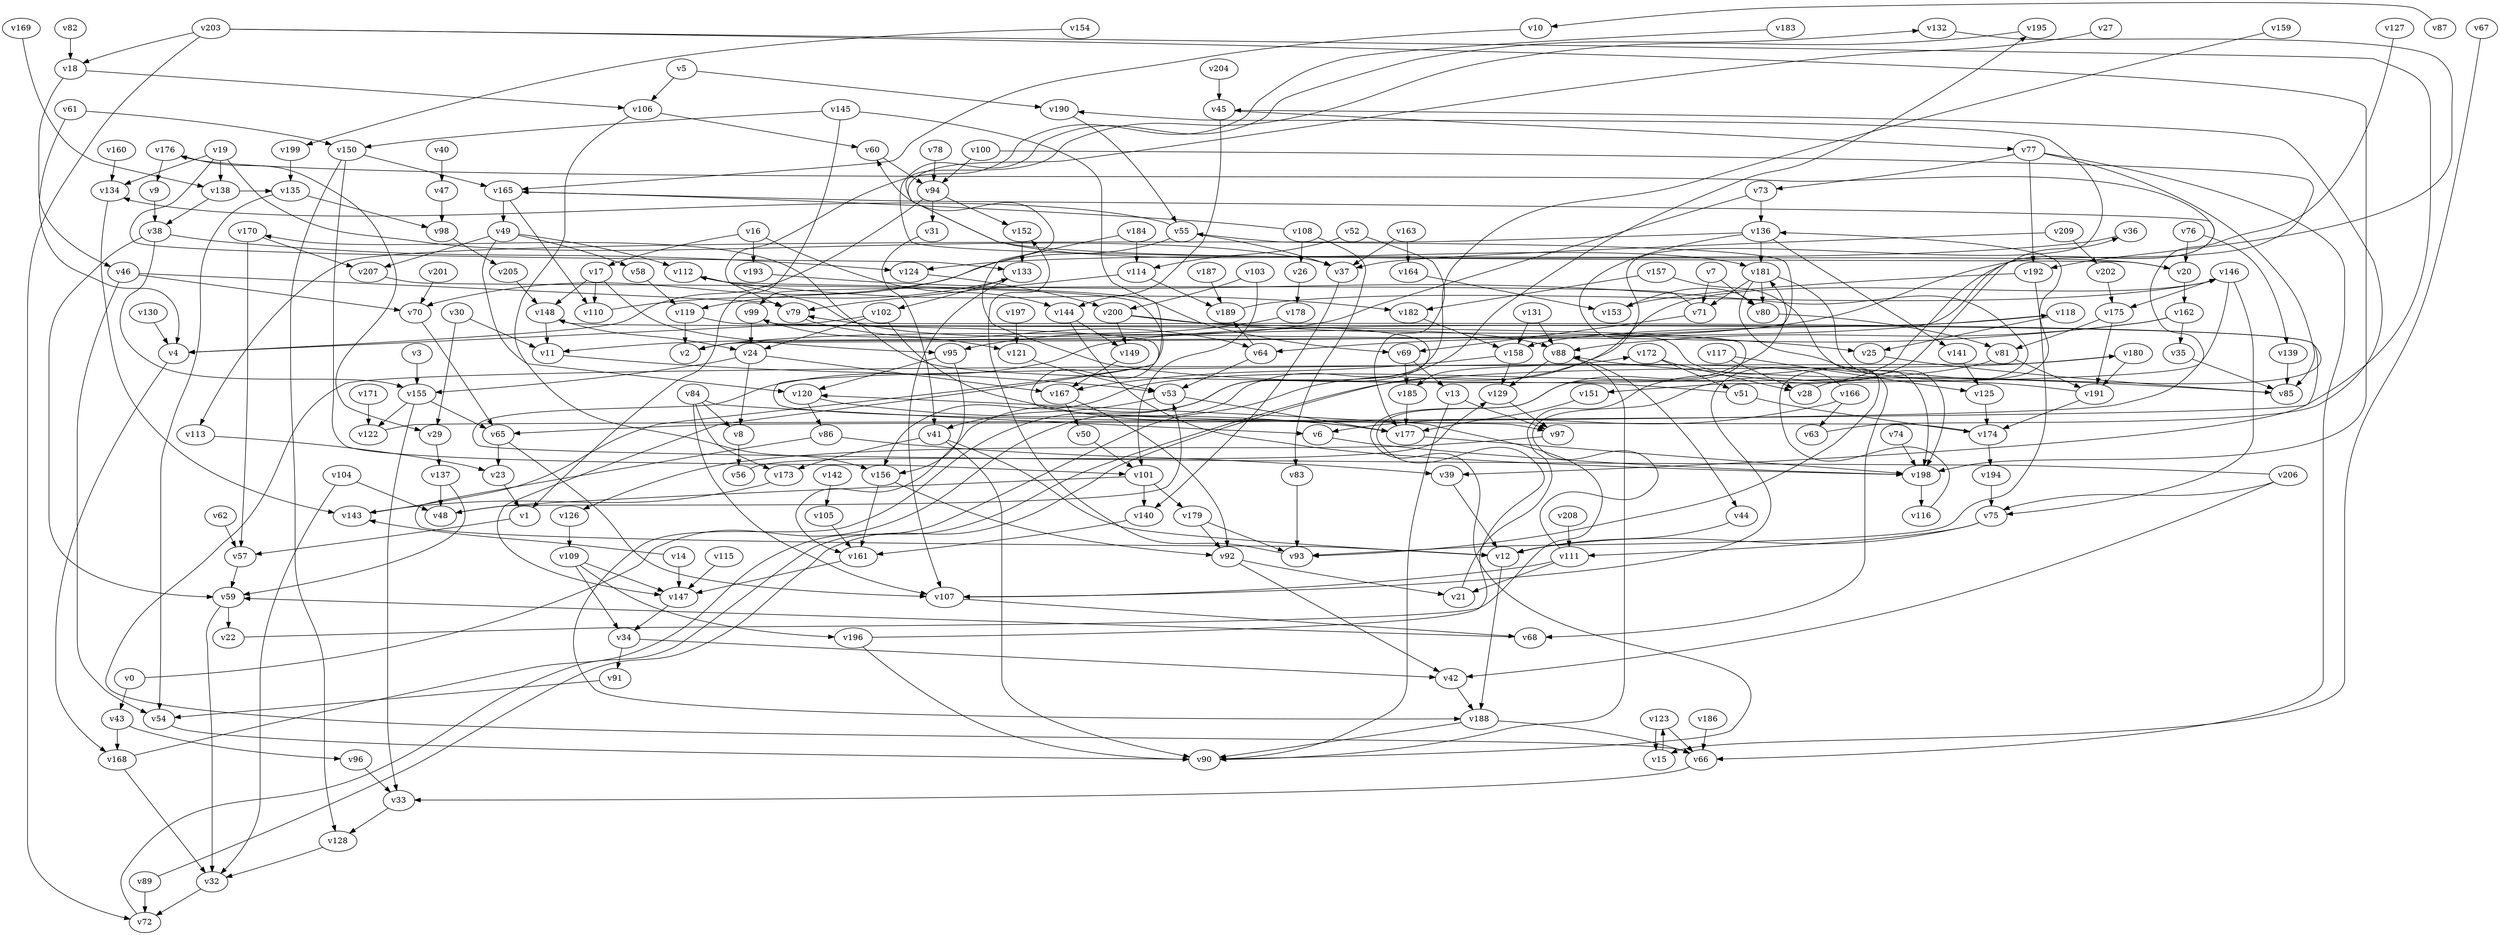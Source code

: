 // Benchmark game 312 - 210 vertices
// time_bound: 54
// targets: v135
digraph G {
    v0 [name="v0", player=0];
    v1 [name="v1", player=1];
    v2 [name="v2", player=1];
    v3 [name="v3", player=1];
    v4 [name="v4", player=0];
    v5 [name="v5", player=0];
    v6 [name="v6", player=0];
    v7 [name="v7", player=0];
    v8 [name="v8", player=0];
    v9 [name="v9", player=1];
    v10 [name="v10", player=1];
    v11 [name="v11", player=0];
    v12 [name="v12", player=1];
    v13 [name="v13", player=0];
    v14 [name="v14", player=0];
    v15 [name="v15", player=1];
    v16 [name="v16", player=0];
    v17 [name="v17", player=0];
    v18 [name="v18", player=0];
    v19 [name="v19", player=1];
    v20 [name="v20", player=0];
    v21 [name="v21", player=0];
    v22 [name="v22", player=0];
    v23 [name="v23", player=0];
    v24 [name="v24", player=0];
    v25 [name="v25", player=0];
    v26 [name="v26", player=1];
    v27 [name="v27", player=1];
    v28 [name="v28", player=0];
    v29 [name="v29", player=1];
    v30 [name="v30", player=0];
    v31 [name="v31", player=0];
    v32 [name="v32", player=1];
    v33 [name="v33", player=1];
    v34 [name="v34", player=0];
    v35 [name="v35", player=1];
    v36 [name="v36", player=1];
    v37 [name="v37", player=0];
    v38 [name="v38", player=0];
    v39 [name="v39", player=1];
    v40 [name="v40", player=0];
    v41 [name="v41", player=1];
    v42 [name="v42", player=1];
    v43 [name="v43", player=1];
    v44 [name="v44", player=0];
    v45 [name="v45", player=1];
    v46 [name="v46", player=0];
    v47 [name="v47", player=1];
    v48 [name="v48", player=1];
    v49 [name="v49", player=0];
    v50 [name="v50", player=1];
    v51 [name="v51", player=0];
    v52 [name="v52", player=0];
    v53 [name="v53", player=1];
    v54 [name="v54", player=0];
    v55 [name="v55", player=0];
    v56 [name="v56", player=0];
    v57 [name="v57", player=0];
    v58 [name="v58", player=1];
    v59 [name="v59", player=0];
    v60 [name="v60", player=0];
    v61 [name="v61", player=1];
    v62 [name="v62", player=1];
    v63 [name="v63", player=0];
    v64 [name="v64", player=0];
    v65 [name="v65", player=1];
    v66 [name="v66", player=0];
    v67 [name="v67", player=1];
    v68 [name="v68", player=0];
    v69 [name="v69", player=1];
    v70 [name="v70", player=0];
    v71 [name="v71", player=1];
    v72 [name="v72", player=0];
    v73 [name="v73", player=0];
    v74 [name="v74", player=0];
    v75 [name="v75", player=1];
    v76 [name="v76", player=1];
    v77 [name="v77", player=1];
    v78 [name="v78", player=0];
    v79 [name="v79", player=1];
    v80 [name="v80", player=1];
    v81 [name="v81", player=1];
    v82 [name="v82", player=1];
    v83 [name="v83", player=1];
    v84 [name="v84", player=0];
    v85 [name="v85", player=0];
    v86 [name="v86", player=1];
    v87 [name="v87", player=1];
    v88 [name="v88", player=1];
    v89 [name="v89", player=0];
    v90 [name="v90", player=1];
    v91 [name="v91", player=1];
    v92 [name="v92", player=0];
    v93 [name="v93", player=0];
    v94 [name="v94", player=1];
    v95 [name="v95", player=0];
    v96 [name="v96", player=0];
    v97 [name="v97", player=1];
    v98 [name="v98", player=0];
    v99 [name="v99", player=1];
    v100 [name="v100", player=0];
    v101 [name="v101", player=1];
    v102 [name="v102", player=1];
    v103 [name="v103", player=0];
    v104 [name="v104", player=1];
    v105 [name="v105", player=1];
    v106 [name="v106", player=0];
    v107 [name="v107", player=1];
    v108 [name="v108", player=1];
    v109 [name="v109", player=0];
    v110 [name="v110", player=1];
    v111 [name="v111", player=1];
    v112 [name="v112", player=0];
    v113 [name="v113", player=1];
    v114 [name="v114", player=0];
    v115 [name="v115", player=0];
    v116 [name="v116", player=0];
    v117 [name="v117", player=0];
    v118 [name="v118", player=0];
    v119 [name="v119", player=0];
    v120 [name="v120", player=1];
    v121 [name="v121", player=0];
    v122 [name="v122", player=1];
    v123 [name="v123", player=0];
    v124 [name="v124", player=1];
    v125 [name="v125", player=1];
    v126 [name="v126", player=0];
    v127 [name="v127", player=0];
    v128 [name="v128", player=0];
    v129 [name="v129", player=1];
    v130 [name="v130", player=0];
    v131 [name="v131", player=0];
    v132 [name="v132", player=1];
    v133 [name="v133", player=0];
    v134 [name="v134", player=0];
    v135 [name="v135", player=1, target=1];
    v136 [name="v136", player=1];
    v137 [name="v137", player=1];
    v138 [name="v138", player=1];
    v139 [name="v139", player=0];
    v140 [name="v140", player=0];
    v141 [name="v141", player=1];
    v142 [name="v142", player=1];
    v143 [name="v143", player=0];
    v144 [name="v144", player=1];
    v145 [name="v145", player=1];
    v146 [name="v146", player=1];
    v147 [name="v147", player=0];
    v148 [name="v148", player=1];
    v149 [name="v149", player=0];
    v150 [name="v150", player=0];
    v151 [name="v151", player=1];
    v152 [name="v152", player=0];
    v153 [name="v153", player=0];
    v154 [name="v154", player=0];
    v155 [name="v155", player=0];
    v156 [name="v156", player=1];
    v157 [name="v157", player=0];
    v158 [name="v158", player=1];
    v159 [name="v159", player=0];
    v160 [name="v160", player=0];
    v161 [name="v161", player=0];
    v162 [name="v162", player=0];
    v163 [name="v163", player=1];
    v164 [name="v164", player=1];
    v165 [name="v165", player=1];
    v166 [name="v166", player=1];
    v167 [name="v167", player=1];
    v168 [name="v168", player=0];
    v169 [name="v169", player=0];
    v170 [name="v170", player=1];
    v171 [name="v171", player=1];
    v172 [name="v172", player=0];
    v173 [name="v173", player=1];
    v174 [name="v174", player=0];
    v175 [name="v175", player=1];
    v176 [name="v176", player=0];
    v177 [name="v177", player=0];
    v178 [name="v178", player=0];
    v179 [name="v179", player=0];
    v180 [name="v180", player=1];
    v181 [name="v181", player=0];
    v182 [name="v182", player=1];
    v183 [name="v183", player=1];
    v184 [name="v184", player=0];
    v185 [name="v185", player=1];
    v186 [name="v186", player=1];
    v187 [name="v187", player=0];
    v188 [name="v188", player=1];
    v189 [name="v189", player=1];
    v190 [name="v190", player=1];
    v191 [name="v191", player=1];
    v192 [name="v192", player=0];
    v193 [name="v193", player=1];
    v194 [name="v194", player=1];
    v195 [name="v195", player=0];
    v196 [name="v196", player=0];
    v197 [name="v197", player=0];
    v198 [name="v198", player=0];
    v199 [name="v199", player=0];
    v200 [name="v200", player=1];
    v201 [name="v201", player=1];
    v202 [name="v202", player=1];
    v203 [name="v203", player=1];
    v204 [name="v204", player=1];
    v205 [name="v205", player=1];
    v206 [name="v206", player=0];
    v207 [name="v207", player=1];
    v208 [name="v208", player=0];
    v209 [name="v209", player=0];

    v0 -> v195 [constraint="t >= 5"];
    v1 -> v57;
    v2 -> v55 [constraint="t mod 5 == 0"];
    v3 -> v155;
    v4 -> v168;
    v5 -> v190;
    v6 -> v198;
    v7 -> v80;
    v8 -> v56;
    v9 -> v38;
    v10 -> v165 [constraint="t mod 5 == 3"];
    v11 -> v53 [constraint="t >= 1"];
    v12 -> v188;
    v13 -> v90;
    v14 -> v143 [constraint="t < 8"];
    v15 -> v123;
    v16 -> v17;
    v17 -> v95;
    v18 -> v106;
    v19 -> v133 [constraint="t mod 4 == 1"];
    v20 -> v132 [constraint="t < 15"];
    v21 -> v176 [constraint="t mod 3 == 2"];
    v22 -> v120 [constraint="t < 12"];
    v23 -> v1;
    v24 -> v8;
    v25 -> v85;
    v26 -> v178;
    v27 -> v181 [constraint="t mod 3 == 1"];
    v28 -> v99 [constraint="t < 6"];
    v29 -> v137;
    v30 -> v11;
    v31 -> v41;
    v32 -> v72;
    v33 -> v128;
    v34 -> v91;
    v35 -> v85;
    v36 -> v124;
    v37 -> v140;
    v38 -> v155;
    v39 -> v12;
    v40 -> v47;
    v41 -> v12;
    v42 -> v188;
    v43 -> v168;
    v44 -> v12;
    v45 -> v144;
    v46 -> v70;
    v47 -> v98;
    v48 -> v53 [constraint="t < 10"];
    v49 -> v207;
    v50 -> v101;
    v51 -> v170 [constraint="t >= 3"];
    v52 -> v114;
    v53 -> v177;
    v54 -> v90;
    v55 -> v134 [constraint="t mod 4 == 0"];
    v56 -> v129 [constraint="t >= 4"];
    v57 -> v59;
    v58 -> v119;
    v59 -> v22;
    v60 -> v94;
    v61 -> v150;
    v62 -> v57;
    v63 -> v45 [constraint="t >= 3"];
    v64 -> v189 [constraint="t < 9"];
    v65 -> v107;
    v66 -> v33;
    v67 -> v15 [constraint="t >= 1"];
    v68 -> v59 [constraint="t < 7"];
    v69 -> v185;
    v70 -> v65;
    v71 -> v99 [constraint="t >= 3"];
    v72 -> v180 [constraint="t < 9"];
    v73 -> v136;
    v74 -> v198;
    v75 -> v12;
    v76 -> v139;
    v77 -> v73;
    v78 -> v94;
    v79 -> v64;
    v80 -> v81;
    v81 -> v156 [constraint="t < 11"];
    v82 -> v18;
    v83 -> v93;
    v84 -> v173;
    v85 -> v88 [constraint="t >= 3"];
    v86 -> v12 [constraint="t >= 3"];
    v87 -> v10 [constraint="t < 8"];
    v88 -> v129;
    v89 -> v190 [constraint="t < 15"];
    v90 -> v181 [constraint="t >= 1"];
    v91 -> v54;
    v92 -> v21;
    v93 -> v152;
    v94 -> v152;
    v95 -> v120;
    v96 -> v33;
    v97 -> v126 [constraint="t mod 3 == 1"];
    v98 -> v205;
    v99 -> v121;
    v100 -> v2 [constraint="t < 8"];
    v101 -> v48;
    v102 -> v177;
    v103 -> v200;
    v104 -> v48;
    v105 -> v161;
    v106 -> v60;
    v107 -> v68;
    v108 -> v165 [constraint="t mod 5 == 2"];
    v109 -> v34;
    v110 -> v133 [constraint="t < 8"];
    v111 -> v36 [constraint="t < 5"];
    v112 -> v88;
    v113 -> v23;
    v114 -> v189;
    v115 -> v147;
    v116 -> v136 [constraint="t mod 3 == 2"];
    v117 -> v125;
    v118 -> v25;
    v119 -> v147 [constraint="t < 5"];
    v120 -> v86;
    v121 -> v53;
    v122 -> v79 [constraint="t >= 3"];
    v123 -> v15;
    v124 -> v200;
    v125 -> v174;
    v126 -> v109;
    v127 -> v151 [constraint="t >= 3"];
    v128 -> v32;
    v129 -> v97;
    v130 -> v4;
    v131 -> v158;
    v132 -> v192 [constraint="t < 13"];
    v133 -> v102;
    v134 -> v143;
    v135 -> v98;
    v136 -> v113 [constraint="t >= 4"];
    v137 -> v59;
    v138 -> v135 [constraint="t mod 5 == 2"];
    v139 -> v85;
    v140 -> v161;
    v141 -> v125;
    v142 -> v105;
    v143 -> v112 [constraint="t < 13"];
    v144 -> v149;
    v145 -> v150;
    v146 -> v75;
    v147 -> v34;
    v148 -> v11;
    v149 -> v167;
    v150 -> v101;
    v151 -> v177;
    v152 -> v133;
    v153 -> v80 [constraint="t mod 4 == 1"];
    v154 -> v199 [constraint="t mod 5 == 2"];
    v155 -> v65;
    v156 -> v92;
    v157 -> v198;
    v158 -> v167;
    v159 -> v161 [constraint="t >= 1"];
    v160 -> v134;
    v161 -> v147;
    v162 -> v64;
    v163 -> v164;
    v164 -> v153;
    v165 -> v2 [constraint="t >= 4"];
    v166 -> v185 [constraint="t < 8"];
    v167 -> v92;
    v168 -> v146 [constraint="t mod 2 == 1"];
    v169 -> v138 [constraint="t >= 3"];
    v170 -> v57;
    v171 -> v122;
    v172 -> v51;
    v173 -> v143;
    v174 -> v172 [constraint="t < 10"];
    v175 -> v81;
    v176 -> v29 [constraint="t >= 4"];
    v177 -> v198;
    v178 -> v95;
    v179 -> v93;
    v180 -> v66 [constraint="t < 8"];
    v181 -> v80;
    v182 -> v158;
    v183 -> v79 [constraint="t < 15"];
    v184 -> v114;
    v185 -> v177;
    v186 -> v66;
    v187 -> v189;
    v188 -> v66;
    v189 -> v146 [constraint="t mod 5 == 2"];
    v190 -> v55;
    v191 -> v60 [constraint="t < 11"];
    v192 -> v93;
    v193 -> v107 [constraint="t < 13"];
    v194 -> v75;
    v195 -> v20 [constraint="t mod 3 == 0"];
    v196 -> v148 [constraint="t mod 2 == 0"];
    v197 -> v121;
    v198 -> v116;
    v199 -> v135;
    v200 -> v188 [constraint="t mod 5 == 3"];
    v201 -> v70;
    v202 -> v175;
    v203 -> v72;
    v204 -> v45;
    v205 -> v148;
    v206 -> v118 [constraint="t mod 4 == 2"];
    v207 -> v97 [constraint="t >= 5"];
    v208 -> v111;
    v209 -> v37;
    v101 -> v140;
    v51 -> v174;
    v77 -> v192;
    v24 -> v155;
    v69 -> v13;
    v150 -> v165;
    v138 -> v38;
    v49 -> v112;
    v123 -> v66;
    v157 -> v182;
    v34 -> v42;
    v163 -> v37;
    v155 -> v33;
    v103 -> v101;
    v73 -> v11;
    v45 -> v77;
    v38 -> v124;
    v206 -> v42;
    v162 -> v35;
    v145 -> v1;
    v145 -> v69;
    v166 -> v63;
    v17 -> v148;
    v84 -> v6;
    v136 -> v141;
    v162 -> v88;
    v41 -> v173;
    v64 -> v53;
    v88 -> v44;
    v94 -> v4;
    v184 -> v119;
    v170 -> v207;
    v30 -> v29;
    v131 -> v88;
    v155 -> v122;
    v102 -> v4;
    v19 -> v37;
    v114 -> v79;
    v109 -> v147;
    v84 -> v8;
    v65 -> v23;
    v180 -> v191;
    v166 -> v6;
    v46 -> v79;
    v203 -> v18;
    v181 -> v68;
    v109 -> v196;
    v203 -> v198;
    v104 -> v32;
    v135 -> v54;
    v206 -> v75;
    v53 -> v41;
    v20 -> v162;
    v76 -> v20;
    v61 -> v4;
    v77 -> v85;
    v100 -> v94;
    v49 -> v58;
    v55 -> v37;
    v118 -> v158;
    v77 -> v66;
    v19 -> v138;
    v84 -> v107;
    v99 -> v24;
    v75 -> v111;
    v24 -> v167;
    v156 -> v161;
    v81 -> v191;
    v106 -> v156;
    v52 -> v177;
    v196 -> v90;
    v46 -> v54;
    v203 -> v39;
    v192 -> v153;
    v136 -> v181;
    v150 -> v128;
    v191 -> v174;
    v19 -> v134;
    v16 -> v144;
    v18 -> v46;
    v181 -> v198;
    v168 -> v32;
    v144 -> v198;
    v158 -> v129;
    v181 -> v71;
    v165 -> v110;
    v55 -> v70;
    v172 -> v28;
    v111 -> v21;
    v0 -> v43;
    v7 -> v71;
    v14 -> v147;
    v94 -> v31;
    v13 -> v97;
    v102 -> v24;
    v49 -> v120;
    v120 -> v177;
    v95 -> v156;
    v112 -> v182;
    v71 -> v69;
    v101 -> v179;
    v165 -> v49;
    v92 -> v42;
    v89 -> v72;
    v148 -> v24;
    v174 -> v194;
    v59 -> v32;
    v188 -> v90;
    v209 -> v202;
    v200 -> v25;
    v137 -> v48;
    v86 -> v39;
    v111 -> v107;
    v200 -> v149;
    v88 -> v90;
    v43 -> v96;
    v176 -> v9;
    v117 -> v28;
    v108 -> v26;
    v136 -> v93;
    v17 -> v110;
    v5 -> v106;
    v119 -> v2;
    v38 -> v59;
    v146 -> v65;
    v146 -> v175;
    v175 -> v191;
    v16 -> v193;
    v167 -> v50;
    v108 -> v83;
    v179 -> v92;
    v133 -> v107;
    v41 -> v90;
}
